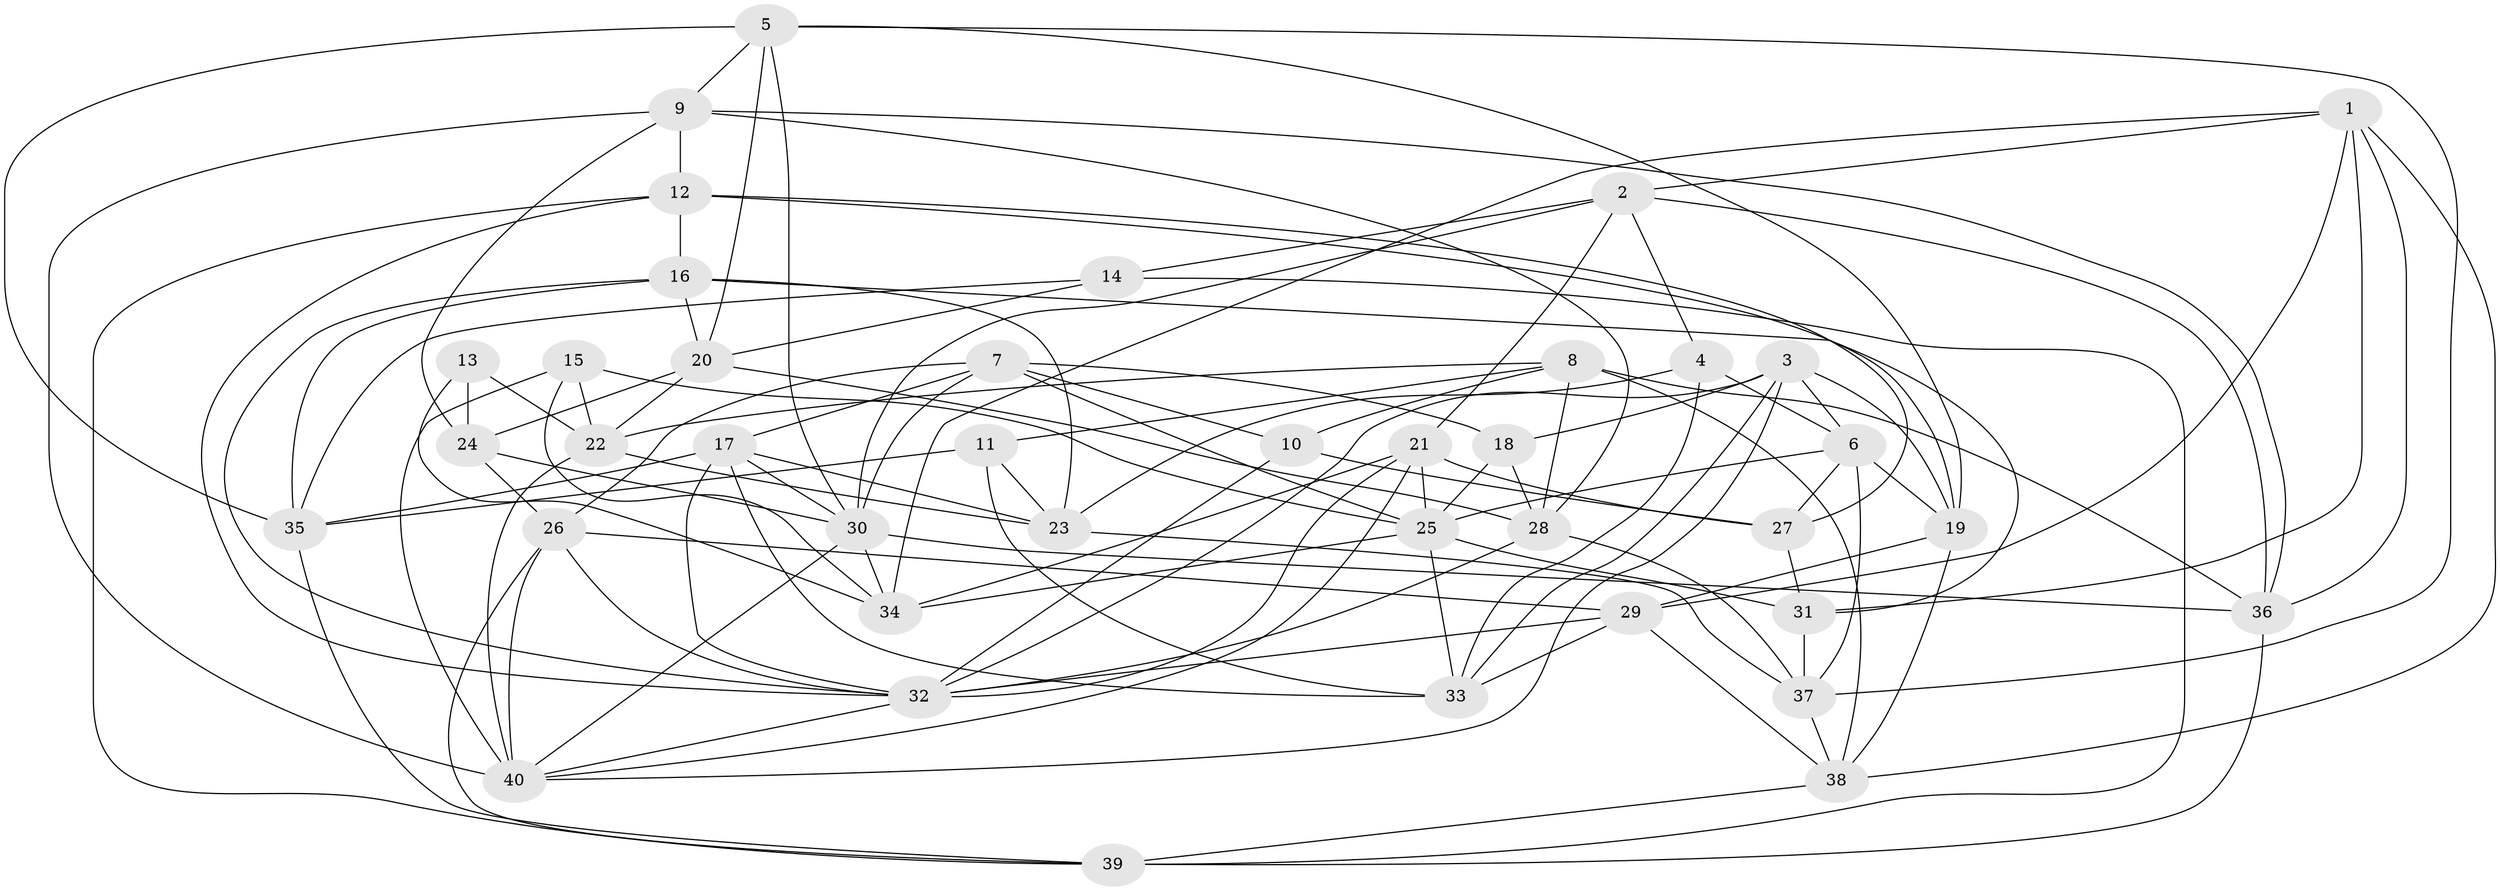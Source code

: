 // original degree distribution, {4: 1.0}
// Generated by graph-tools (version 1.1) at 2025/50/03/09/25 03:50:50]
// undirected, 40 vertices, 116 edges
graph export_dot {
graph [start="1"]
  node [color=gray90,style=filled];
  1;
  2;
  3;
  4;
  5;
  6;
  7;
  8;
  9;
  10;
  11;
  12;
  13;
  14;
  15;
  16;
  17;
  18;
  19;
  20;
  21;
  22;
  23;
  24;
  25;
  26;
  27;
  28;
  29;
  30;
  31;
  32;
  33;
  34;
  35;
  36;
  37;
  38;
  39;
  40;
  1 -- 2 [weight=1.0];
  1 -- 29 [weight=1.0];
  1 -- 31 [weight=1.0];
  1 -- 34 [weight=1.0];
  1 -- 36 [weight=1.0];
  1 -- 38 [weight=1.0];
  2 -- 4 [weight=1.0];
  2 -- 14 [weight=1.0];
  2 -- 21 [weight=1.0];
  2 -- 30 [weight=1.0];
  2 -- 36 [weight=1.0];
  3 -- 6 [weight=1.0];
  3 -- 18 [weight=1.0];
  3 -- 19 [weight=1.0];
  3 -- 32 [weight=1.0];
  3 -- 33 [weight=1.0];
  3 -- 40 [weight=1.0];
  4 -- 6 [weight=1.0];
  4 -- 23 [weight=1.0];
  4 -- 33 [weight=1.0];
  5 -- 9 [weight=1.0];
  5 -- 19 [weight=1.0];
  5 -- 20 [weight=1.0];
  5 -- 30 [weight=1.0];
  5 -- 35 [weight=1.0];
  5 -- 37 [weight=1.0];
  6 -- 19 [weight=1.0];
  6 -- 25 [weight=1.0];
  6 -- 27 [weight=1.0];
  6 -- 37 [weight=1.0];
  7 -- 10 [weight=1.0];
  7 -- 17 [weight=1.0];
  7 -- 18 [weight=1.0];
  7 -- 25 [weight=1.0];
  7 -- 26 [weight=1.0];
  7 -- 30 [weight=1.0];
  8 -- 10 [weight=1.0];
  8 -- 11 [weight=1.0];
  8 -- 22 [weight=1.0];
  8 -- 28 [weight=1.0];
  8 -- 36 [weight=1.0];
  8 -- 38 [weight=1.0];
  9 -- 12 [weight=1.0];
  9 -- 24 [weight=1.0];
  9 -- 28 [weight=1.0];
  9 -- 36 [weight=1.0];
  9 -- 40 [weight=1.0];
  10 -- 27 [weight=1.0];
  10 -- 32 [weight=1.0];
  11 -- 23 [weight=1.0];
  11 -- 33 [weight=1.0];
  11 -- 35 [weight=1.0];
  12 -- 16 [weight=1.0];
  12 -- 19 [weight=1.0];
  12 -- 27 [weight=1.0];
  12 -- 32 [weight=1.0];
  12 -- 39 [weight=1.0];
  13 -- 22 [weight=1.0];
  13 -- 24 [weight=2.0];
  13 -- 34 [weight=1.0];
  14 -- 20 [weight=1.0];
  14 -- 35 [weight=1.0];
  14 -- 39 [weight=1.0];
  15 -- 22 [weight=1.0];
  15 -- 25 [weight=1.0];
  15 -- 34 [weight=1.0];
  15 -- 40 [weight=1.0];
  16 -- 20 [weight=1.0];
  16 -- 23 [weight=1.0];
  16 -- 31 [weight=1.0];
  16 -- 32 [weight=1.0];
  16 -- 35 [weight=1.0];
  17 -- 23 [weight=1.0];
  17 -- 30 [weight=1.0];
  17 -- 32 [weight=1.0];
  17 -- 33 [weight=1.0];
  17 -- 35 [weight=1.0];
  18 -- 25 [weight=1.0];
  18 -- 28 [weight=1.0];
  19 -- 29 [weight=1.0];
  19 -- 38 [weight=1.0];
  20 -- 22 [weight=1.0];
  20 -- 24 [weight=1.0];
  20 -- 28 [weight=1.0];
  21 -- 25 [weight=1.0];
  21 -- 27 [weight=1.0];
  21 -- 32 [weight=1.0];
  21 -- 34 [weight=1.0];
  21 -- 40 [weight=1.0];
  22 -- 23 [weight=1.0];
  22 -- 40 [weight=1.0];
  23 -- 37 [weight=1.0];
  24 -- 26 [weight=1.0];
  24 -- 30 [weight=1.0];
  25 -- 31 [weight=1.0];
  25 -- 33 [weight=1.0];
  25 -- 34 [weight=1.0];
  26 -- 29 [weight=1.0];
  26 -- 32 [weight=1.0];
  26 -- 39 [weight=1.0];
  26 -- 40 [weight=1.0];
  27 -- 31 [weight=2.0];
  28 -- 32 [weight=1.0];
  28 -- 37 [weight=1.0];
  29 -- 32 [weight=1.0];
  29 -- 33 [weight=1.0];
  29 -- 38 [weight=1.0];
  30 -- 34 [weight=1.0];
  30 -- 36 [weight=1.0];
  30 -- 40 [weight=1.0];
  31 -- 37 [weight=1.0];
  32 -- 40 [weight=1.0];
  35 -- 39 [weight=1.0];
  36 -- 39 [weight=1.0];
  37 -- 38 [weight=1.0];
  38 -- 39 [weight=1.0];
}
